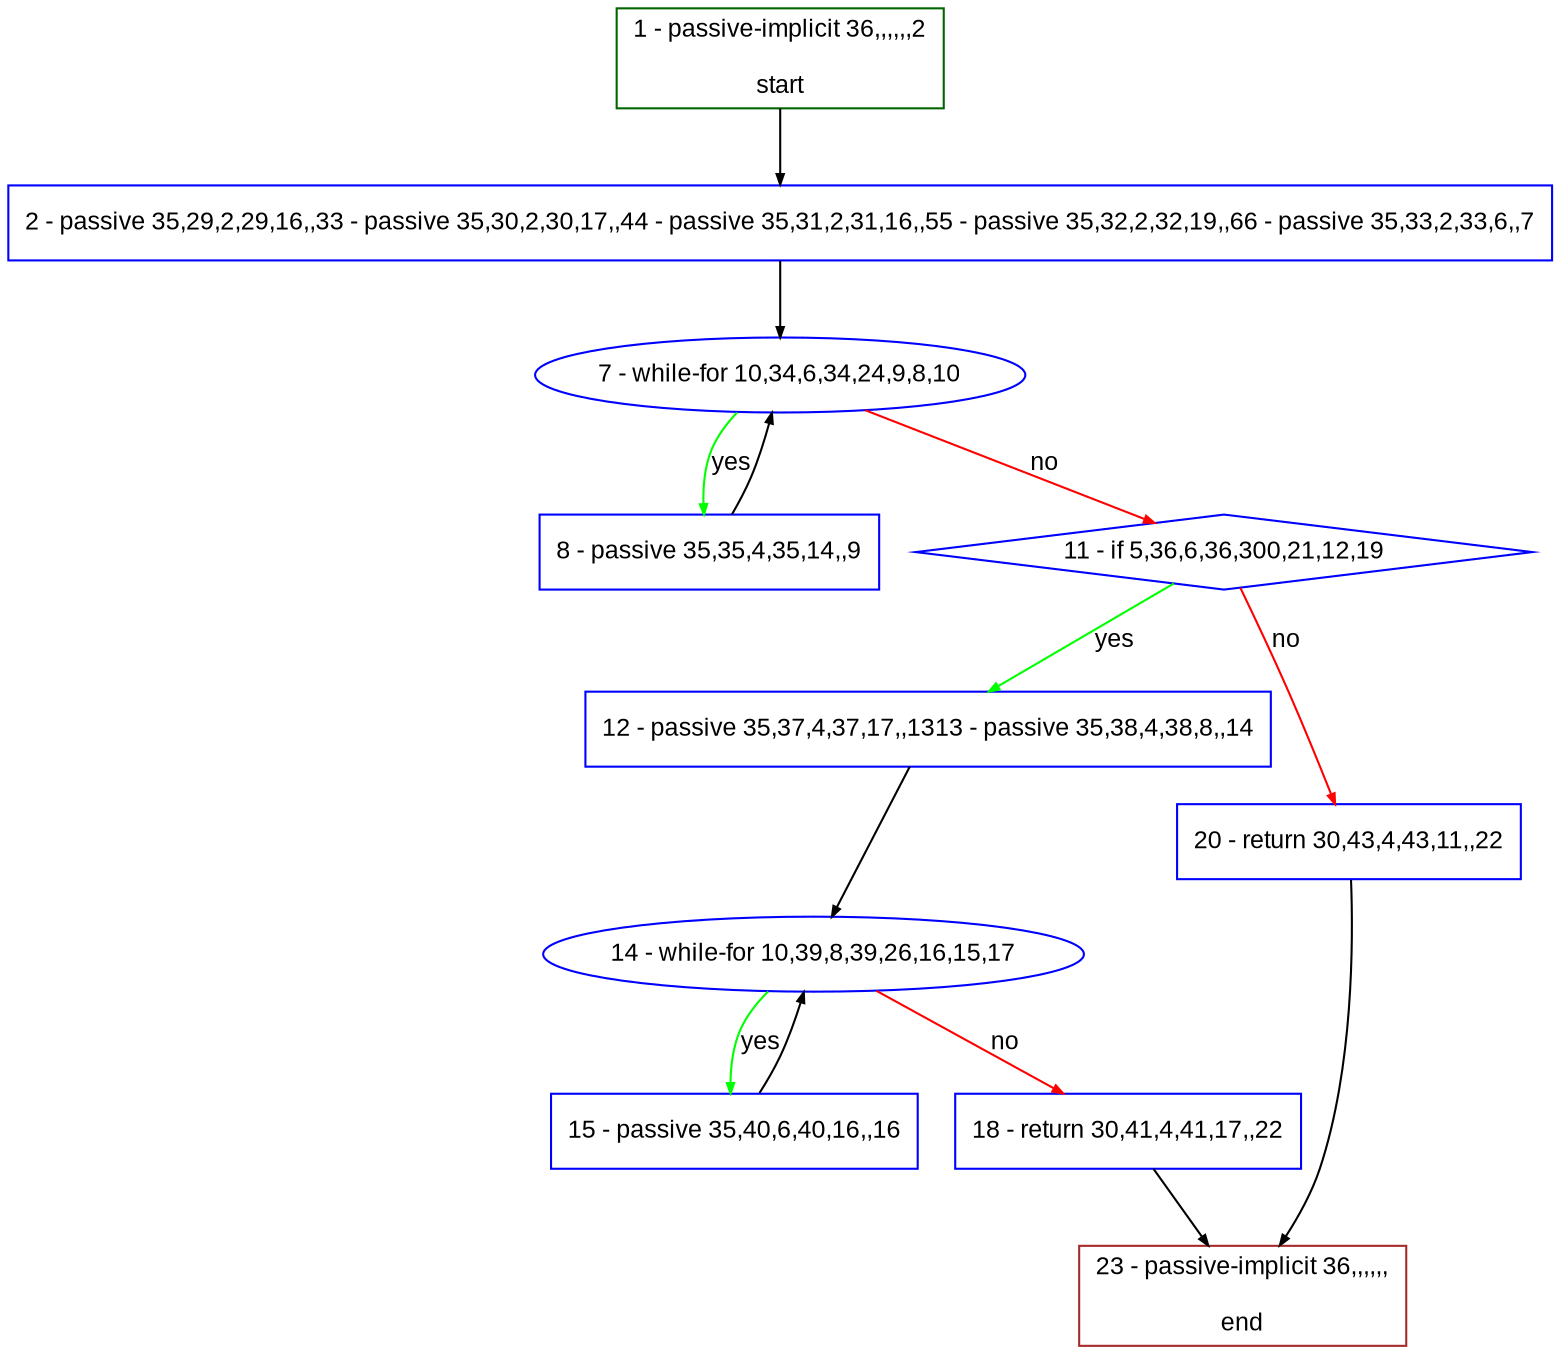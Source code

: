 digraph "" {
  graph [pack="true", label="", fontsize="12", packmode="clust", fontname="Arial", fillcolor="#FFFFCC", bgcolor="white", style="rounded,filled", compound="true"];
  node [node_initialized="no", label="", color="grey", fontsize="12", fillcolor="white", fontname="Arial", style="filled", shape="rectangle", compound="true", fixedsize="false"];
  edge [fontcolor="black", arrowhead="normal", arrowtail="none", arrowsize="0.5", ltail="", label="", color="black", fontsize="12", lhead="", fontname="Arial", dir="forward", compound="true"];
  __N1 [label="2 - passive 35,29,2,29,16,,33 - passive 35,30,2,30,17,,44 - passive 35,31,2,31,16,,55 - passive 35,32,2,32,19,,66 - passive 35,33,2,33,6,,7", color="#0000ff", fillcolor="#ffffff", style="filled", shape="box"];
  __N2 [label="1 - passive-implicit 36,,,,,,2\n\nstart", color="#006400", fillcolor="#ffffff", style="filled", shape="box"];
  __N3 [label="7 - while-for 10,34,6,34,24,9,8,10", color="#0000ff", fillcolor="#ffffff", style="filled", shape="oval"];
  __N4 [label="8 - passive 35,35,4,35,14,,9", color="#0000ff", fillcolor="#ffffff", style="filled", shape="box"];
  __N5 [label="11 - if 5,36,6,36,300,21,12,19", color="#0000ff", fillcolor="#ffffff", style="filled", shape="diamond"];
  __N6 [label="12 - passive 35,37,4,37,17,,1313 - passive 35,38,4,38,8,,14", color="#0000ff", fillcolor="#ffffff", style="filled", shape="box"];
  __N7 [label="20 - return 30,43,4,43,11,,22", color="#0000ff", fillcolor="#ffffff", style="filled", shape="box"];
  __N8 [label="14 - while-for 10,39,8,39,26,16,15,17", color="#0000ff", fillcolor="#ffffff", style="filled", shape="oval"];
  __N9 [label="15 - passive 35,40,6,40,16,,16", color="#0000ff", fillcolor="#ffffff", style="filled", shape="box"];
  __N10 [label="18 - return 30,41,4,41,17,,22", color="#0000ff", fillcolor="#ffffff", style="filled", shape="box"];
  __N11 [label="23 - passive-implicit 36,,,,,,\n\nend", color="#a52a2a", fillcolor="#ffffff", style="filled", shape="box"];
  __N2 -> __N1 [arrowhead="normal", arrowtail="none", color="#000000", label="", dir="forward"];
  __N1 -> __N3 [arrowhead="normal", arrowtail="none", color="#000000", label="", dir="forward"];
  __N3 -> __N4 [arrowhead="normal", arrowtail="none", color="#00ff00", label="yes", dir="forward"];
  __N4 -> __N3 [arrowhead="normal", arrowtail="none", color="#000000", label="", dir="forward"];
  __N3 -> __N5 [arrowhead="normal", arrowtail="none", color="#ff0000", label="no", dir="forward"];
  __N5 -> __N6 [arrowhead="normal", arrowtail="none", color="#00ff00", label="yes", dir="forward"];
  __N5 -> __N7 [arrowhead="normal", arrowtail="none", color="#ff0000", label="no", dir="forward"];
  __N6 -> __N8 [arrowhead="normal", arrowtail="none", color="#000000", label="", dir="forward"];
  __N8 -> __N9 [arrowhead="normal", arrowtail="none", color="#00ff00", label="yes", dir="forward"];
  __N9 -> __N8 [arrowhead="normal", arrowtail="none", color="#000000", label="", dir="forward"];
  __N8 -> __N10 [arrowhead="normal", arrowtail="none", color="#ff0000", label="no", dir="forward"];
  __N10 -> __N11 [arrowhead="normal", arrowtail="none", color="#000000", label="", dir="forward"];
  __N7 -> __N11 [arrowhead="normal", arrowtail="none", color="#000000", label="", dir="forward"];
}
